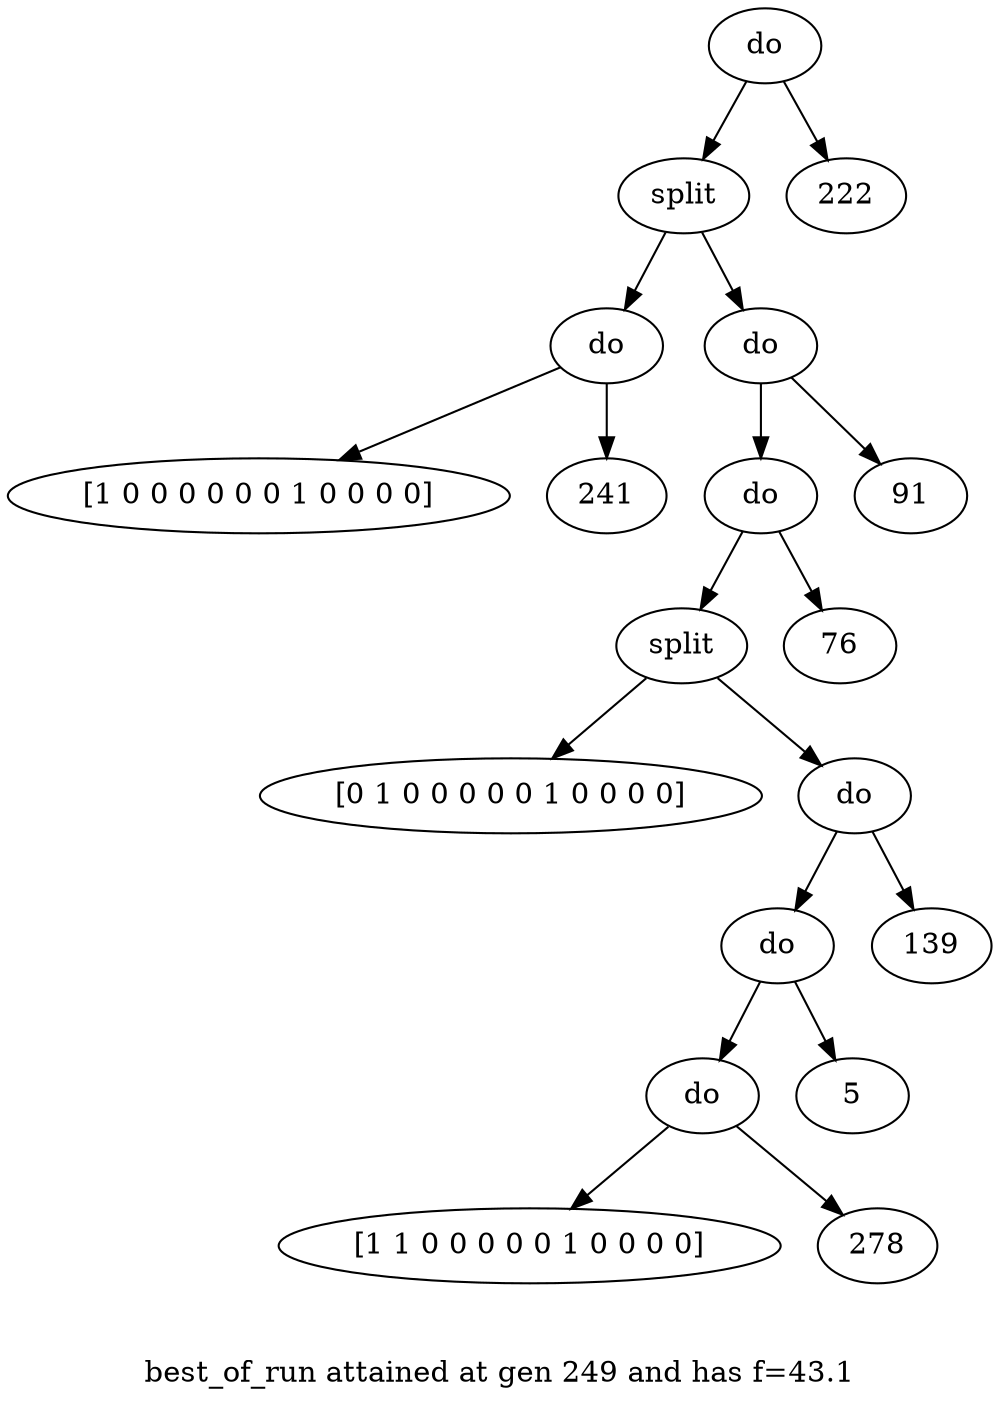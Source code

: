 digraph {
	graph [label="

best_of_run attained at gen 249 and has f=43.1"]
	0 [label=do]
	0 -> 1
	1 [label=split]
	1 -> 2
	2 [label=do]
	2 -> 3
	3 [label="[1 0 0 0 0 0 0 1 0 0 0 0]"]
	2 -> 4
	4 [label=241]
	1 -> 5
	5 [label=do]
	5 -> 6
	6 [label=do]
	6 -> 7
	7 [label=split]
	7 -> 8
	8 [label="[0 1 0 0 0 0 0 1 0 0 0 0]"]
	7 -> 9
	9 [label=do]
	9 -> 10
	10 [label=do]
	10 -> 11
	11 [label=do]
	11 -> 12
	12 [label="[1 1 0 0 0 0 0 1 0 0 0 0]"]
	11 -> 13
	13 [label=278]
	10 -> 14
	14 [label=5]
	9 -> 15
	15 [label=139]
	6 -> 16
	16 [label=76]
	5 -> 17
	17 [label=91]
	0 -> 18
	18 [label=222]
}
